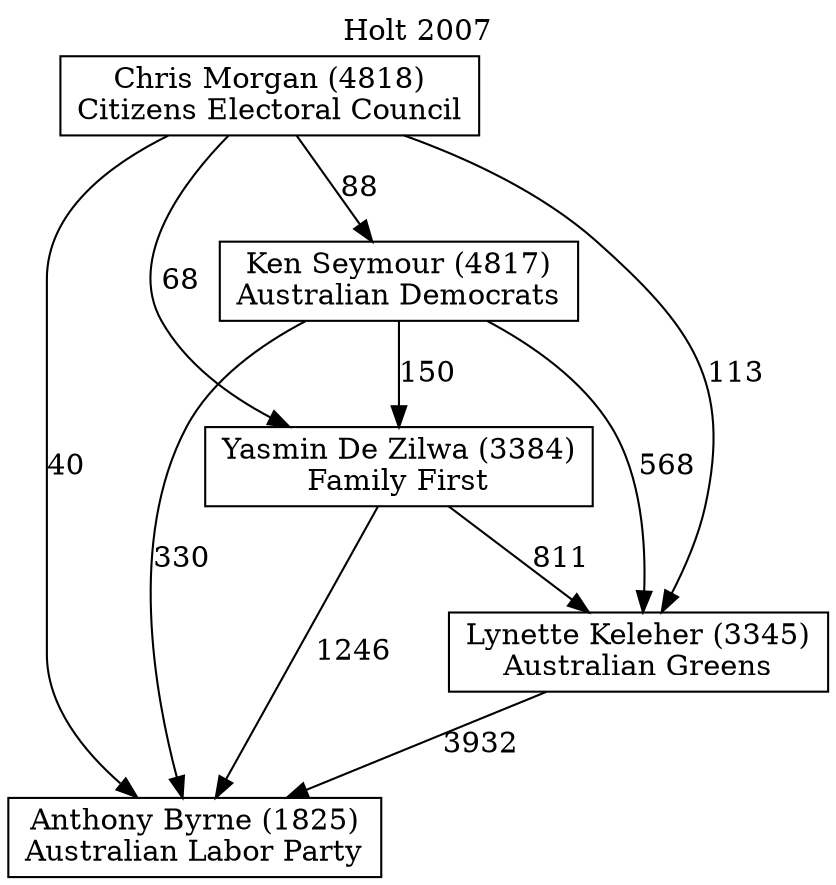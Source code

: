 // House preference flow
digraph "Anthony Byrne (1825)_Holt_2007" {
	graph [label="Holt 2007" labelloc=t mclimit=10]
	node [shape=box]
	"Anthony Byrne (1825)" [label="Anthony Byrne (1825)
Australian Labor Party"]
	"Chris Morgan (4818)" [label="Chris Morgan (4818)
Citizens Electoral Council"]
	"Ken Seymour (4817)" [label="Ken Seymour (4817)
Australian Democrats"]
	"Lynette Keleher (3345)" [label="Lynette Keleher (3345)
Australian Greens"]
	"Yasmin De Zilwa (3384)" [label="Yasmin De Zilwa (3384)
Family First"]
	"Chris Morgan (4818)" -> "Anthony Byrne (1825)" [label=40]
	"Chris Morgan (4818)" -> "Ken Seymour (4817)" [label=88]
	"Chris Morgan (4818)" -> "Lynette Keleher (3345)" [label=113]
	"Chris Morgan (4818)" -> "Yasmin De Zilwa (3384)" [label=68]
	"Ken Seymour (4817)" -> "Anthony Byrne (1825)" [label=330]
	"Ken Seymour (4817)" -> "Lynette Keleher (3345)" [label=568]
	"Ken Seymour (4817)" -> "Yasmin De Zilwa (3384)" [label=150]
	"Lynette Keleher (3345)" -> "Anthony Byrne (1825)" [label=3932]
	"Yasmin De Zilwa (3384)" -> "Anthony Byrne (1825)" [label=1246]
	"Yasmin De Zilwa (3384)" -> "Lynette Keleher (3345)" [label=811]
}
